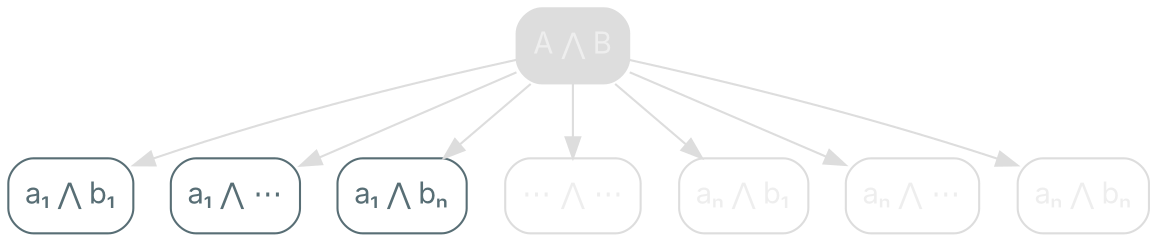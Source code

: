 digraph {
    bgcolor=transparent

    // Default theme: enabled
    node[shape="rectangle" style="rounded,filled" color="#586E75" fillcolor="#586E75" fontcolor="#ffffff" fontname="Inter,Arial"]
    edge [color="#586E75" fontcolor="#000000" fontname="Inter,Arial" fontsize=11]

    AndAB[label="A ⋀ B" fillcolor="#dddddd" color="#dddddd" fontcolor="#eeeeee"]

    AndA1B1[label="a₁ ⋀ b₁" fillcolor="#ffffff" fontcolor="#586E75"]
    AndA1BE[label="a₁ ⋀ ⋯" fillcolor="#ffffff" fontcolor="#586E75"]
    AndA1BN[label="a₁ ⋀ bₙ" fillcolor="#ffffff" fontcolor="#586E75"]

    AndAEBE[label="⋯ ⋀ ⋯" fillcolor="#ffffff" color="#dddddd" fontcolor="#eeeeee"]

    AndANB1[label="aₙ ⋀ b₁" fillcolor="#ffffff" color="#dddddd" fontcolor="#eeeeee"]
    AndANBE[label="aₙ ⋀ ⋯" fillcolor="#ffffff" color="#dddddd" fontcolor="#eeeeee"]
    AndANBN[label="aₙ ⋀ bₙ" fillcolor="#ffffff" color="#dddddd" fontcolor="#eeeeee"]

    AndAB -> AndA1B1[fillcolor="#dddddd" color="#dddddd"]
    AndAB -> AndA1BE[fillcolor="#dddddd" color="#dddddd"]
    AndAB -> AndA1BN[fillcolor="#dddddd" color="#dddddd"]

    AndAB -> AndAEBE[fillcolor="#dddddd" color="#dddddd"]

    AndAB -> AndANB1[fillcolor="#dddddd" color="#dddddd"]
    AndAB -> AndANBE[fillcolor="#dddddd" color="#dddddd"]
    AndAB -> AndANBN[fillcolor="#dddddd" color="#dddddd"]
}
